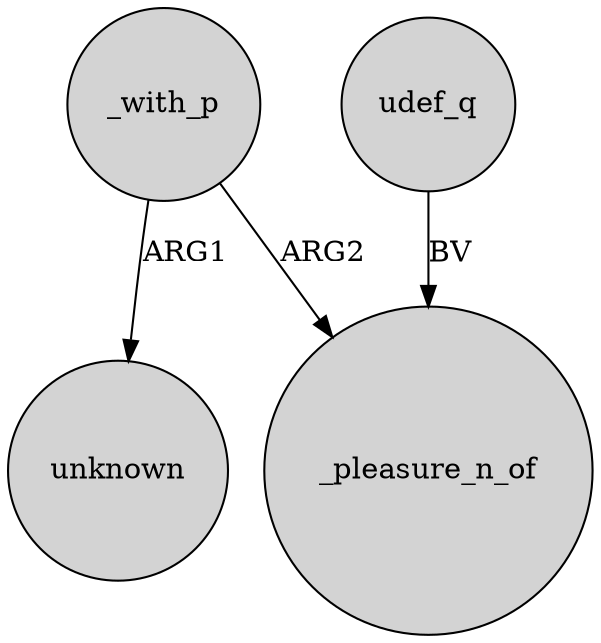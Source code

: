 digraph {
	node [shape=circle style=filled]
	_with_p -> _pleasure_n_of [label=ARG2]
	_with_p -> unknown [label=ARG1]
	udef_q -> _pleasure_n_of [label=BV]
}

